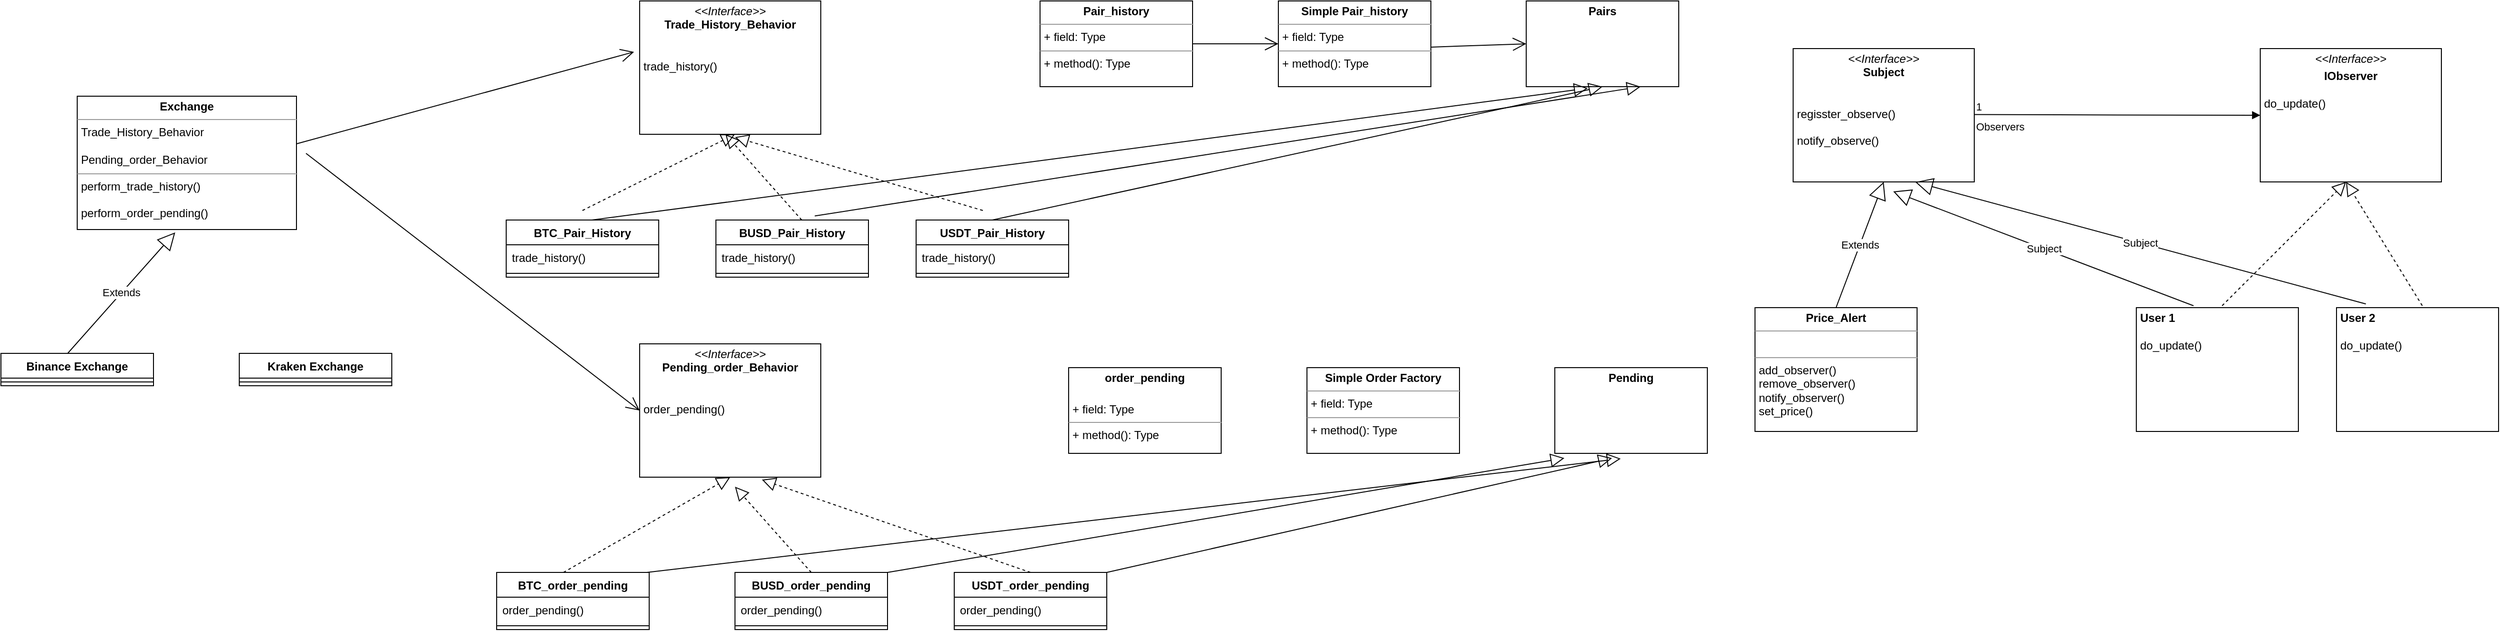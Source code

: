 <mxfile version="21.5.2" type="github">
  <diagram name="Page-1" id="w4T9-c-zakdsH0iH4GYn">
    <mxGraphModel dx="1615" dy="865" grid="1" gridSize="10" guides="1" tooltips="1" connect="1" arrows="1" fold="1" page="1" pageScale="1" pageWidth="3300" pageHeight="2339" math="0" shadow="0">
      <root>
        <mxCell id="0" />
        <mxCell id="1" parent="0" />
        <mxCell id="L4LY4rmguNBgHFEG2ncI-16" value="&lt;p style=&quot;margin:0px;margin-top:4px;text-align:center;&quot;&gt;&lt;b&gt;Exchange&lt;/b&gt;&lt;/p&gt;&lt;hr size=&quot;1&quot;&gt;&lt;p style=&quot;margin:0px;margin-left:4px;&quot;&gt;Trade_History_Behavior&lt;/p&gt;&lt;p style=&quot;margin:0px;margin-left:4px;&quot;&gt;&lt;br&gt;&lt;/p&gt;&lt;p style=&quot;margin:0px;margin-left:4px;&quot;&gt;Pending_order_Behavior&lt;/p&gt;&lt;hr size=&quot;1&quot;&gt;&lt;p style=&quot;margin:0px;margin-left:4px;&quot;&gt;perform_trade_history()&lt;/p&gt;&lt;p style=&quot;margin:0px;margin-left:4px;&quot;&gt;&lt;br&gt;&lt;/p&gt;&lt;p style=&quot;margin:0px;margin-left:4px;&quot;&gt;perform_order_pending()&lt;br&gt;&lt;/p&gt;" style="verticalAlign=top;align=left;overflow=fill;fontSize=12;fontFamily=Helvetica;html=1;whiteSpace=wrap;" vertex="1" parent="1">
          <mxGeometry x="100" y="200" width="230" height="140" as="geometry" />
        </mxCell>
        <mxCell id="L4LY4rmguNBgHFEG2ncI-18" value="&lt;p style=&quot;margin:0px;margin-top:4px;text-align:center;&quot;&gt;&lt;i&gt;&amp;lt;&amp;lt;Interface&amp;gt;&amp;gt;&lt;/i&gt;&lt;br&gt;&lt;b&gt;Trade_History_Behavior&lt;/b&gt;&lt;/p&gt;&lt;p style=&quot;margin:0px;margin-left:4px;&quot;&gt;&lt;br&gt;&lt;/p&gt;&lt;p style=&quot;margin:0px;margin-left:4px;&quot;&gt;&lt;br&gt;&lt;/p&gt;&lt;p style=&quot;margin:0px;margin-left:4px;&quot;&gt;trade_history()&lt;/p&gt;" style="verticalAlign=top;align=left;overflow=fill;fontSize=12;fontFamily=Helvetica;html=1;whiteSpace=wrap;" vertex="1" parent="1">
          <mxGeometry x="690" y="100" width="190" height="140" as="geometry" />
        </mxCell>
        <mxCell id="L4LY4rmguNBgHFEG2ncI-19" value="BTC_Pair_History" style="swimlane;fontStyle=1;align=center;verticalAlign=top;childLayout=stackLayout;horizontal=1;startSize=26;horizontalStack=0;resizeParent=1;resizeParentMax=0;resizeLast=0;collapsible=1;marginBottom=0;whiteSpace=wrap;html=1;" vertex="1" parent="1">
          <mxGeometry x="550" y="330" width="160" height="60" as="geometry" />
        </mxCell>
        <mxCell id="L4LY4rmguNBgHFEG2ncI-20" value="trade_history()" style="text;strokeColor=none;fillColor=none;align=left;verticalAlign=top;spacingLeft=4;spacingRight=4;overflow=hidden;rotatable=0;points=[[0,0.5],[1,0.5]];portConstraint=eastwest;whiteSpace=wrap;html=1;" vertex="1" parent="L4LY4rmguNBgHFEG2ncI-19">
          <mxGeometry y="26" width="160" height="26" as="geometry" />
        </mxCell>
        <mxCell id="L4LY4rmguNBgHFEG2ncI-21" value="" style="line;strokeWidth=1;fillColor=none;align=left;verticalAlign=middle;spacingTop=-1;spacingLeft=3;spacingRight=3;rotatable=0;labelPosition=right;points=[];portConstraint=eastwest;strokeColor=inherit;" vertex="1" parent="L4LY4rmguNBgHFEG2ncI-19">
          <mxGeometry y="52" width="160" height="8" as="geometry" />
        </mxCell>
        <mxCell id="L4LY4rmguNBgHFEG2ncI-23" value="BUSD_Pair_History" style="swimlane;fontStyle=1;align=center;verticalAlign=top;childLayout=stackLayout;horizontal=1;startSize=26;horizontalStack=0;resizeParent=1;resizeParentMax=0;resizeLast=0;collapsible=1;marginBottom=0;whiteSpace=wrap;html=1;" vertex="1" parent="1">
          <mxGeometry x="770" y="330" width="160" height="60" as="geometry" />
        </mxCell>
        <mxCell id="L4LY4rmguNBgHFEG2ncI-24" value="trade_history()" style="text;strokeColor=none;fillColor=none;align=left;verticalAlign=top;spacingLeft=4;spacingRight=4;overflow=hidden;rotatable=0;points=[[0,0.5],[1,0.5]];portConstraint=eastwest;whiteSpace=wrap;html=1;" vertex="1" parent="L4LY4rmguNBgHFEG2ncI-23">
          <mxGeometry y="26" width="160" height="26" as="geometry" />
        </mxCell>
        <mxCell id="L4LY4rmguNBgHFEG2ncI-25" value="" style="line;strokeWidth=1;fillColor=none;align=left;verticalAlign=middle;spacingTop=-1;spacingLeft=3;spacingRight=3;rotatable=0;labelPosition=right;points=[];portConstraint=eastwest;strokeColor=inherit;" vertex="1" parent="L4LY4rmguNBgHFEG2ncI-23">
          <mxGeometry y="52" width="160" height="8" as="geometry" />
        </mxCell>
        <mxCell id="L4LY4rmguNBgHFEG2ncI-27" value="USDT_Pair_History" style="swimlane;fontStyle=1;align=center;verticalAlign=top;childLayout=stackLayout;horizontal=1;startSize=26;horizontalStack=0;resizeParent=1;resizeParentMax=0;resizeLast=0;collapsible=1;marginBottom=0;whiteSpace=wrap;html=1;" vertex="1" parent="1">
          <mxGeometry x="980" y="330" width="160" height="60" as="geometry" />
        </mxCell>
        <mxCell id="L4LY4rmguNBgHFEG2ncI-28" value="trade_history()" style="text;strokeColor=none;fillColor=none;align=left;verticalAlign=top;spacingLeft=4;spacingRight=4;overflow=hidden;rotatable=0;points=[[0,0.5],[1,0.5]];portConstraint=eastwest;whiteSpace=wrap;html=1;" vertex="1" parent="L4LY4rmguNBgHFEG2ncI-27">
          <mxGeometry y="26" width="160" height="26" as="geometry" />
        </mxCell>
        <mxCell id="L4LY4rmguNBgHFEG2ncI-29" value="" style="line;strokeWidth=1;fillColor=none;align=left;verticalAlign=middle;spacingTop=-1;spacingLeft=3;spacingRight=3;rotatable=0;labelPosition=right;points=[];portConstraint=eastwest;strokeColor=inherit;" vertex="1" parent="L4LY4rmguNBgHFEG2ncI-27">
          <mxGeometry y="52" width="160" height="8" as="geometry" />
        </mxCell>
        <mxCell id="L4LY4rmguNBgHFEG2ncI-31" value="&lt;p style=&quot;margin:0px;margin-top:4px;text-align:center;&quot;&gt;&lt;i&gt;&amp;lt;&amp;lt;Interface&amp;gt;&amp;gt;&lt;/i&gt;&lt;br&gt;&lt;b&gt;Pending_order_Behavior&lt;/b&gt;&lt;/p&gt;&lt;p style=&quot;margin:0px;margin-left:4px;&quot;&gt;&lt;br&gt;&lt;/p&gt;&lt;p style=&quot;margin:0px;margin-left:4px;&quot;&gt;&lt;br&gt;&lt;/p&gt;&lt;p style=&quot;margin:0px;margin-left:4px;&quot;&gt;order_pending()&lt;/p&gt;" style="verticalAlign=top;align=left;overflow=fill;fontSize=12;fontFamily=Helvetica;html=1;whiteSpace=wrap;" vertex="1" parent="1">
          <mxGeometry x="690" y="460" width="190" height="140" as="geometry" />
        </mxCell>
        <mxCell id="L4LY4rmguNBgHFEG2ncI-35" value="BTC_order_pending" style="swimlane;fontStyle=1;align=center;verticalAlign=top;childLayout=stackLayout;horizontal=1;startSize=26;horizontalStack=0;resizeParent=1;resizeParentMax=0;resizeLast=0;collapsible=1;marginBottom=0;whiteSpace=wrap;html=1;" vertex="1" parent="1">
          <mxGeometry x="540" y="700" width="160" height="60" as="geometry" />
        </mxCell>
        <mxCell id="L4LY4rmguNBgHFEG2ncI-36" value="order_pending()" style="text;strokeColor=none;fillColor=none;align=left;verticalAlign=top;spacingLeft=4;spacingRight=4;overflow=hidden;rotatable=0;points=[[0,0.5],[1,0.5]];portConstraint=eastwest;whiteSpace=wrap;html=1;" vertex="1" parent="L4LY4rmguNBgHFEG2ncI-35">
          <mxGeometry y="26" width="160" height="26" as="geometry" />
        </mxCell>
        <mxCell id="L4LY4rmguNBgHFEG2ncI-37" value="" style="line;strokeWidth=1;fillColor=none;align=left;verticalAlign=middle;spacingTop=-1;spacingLeft=3;spacingRight=3;rotatable=0;labelPosition=right;points=[];portConstraint=eastwest;strokeColor=inherit;" vertex="1" parent="L4LY4rmguNBgHFEG2ncI-35">
          <mxGeometry y="52" width="160" height="8" as="geometry" />
        </mxCell>
        <mxCell id="L4LY4rmguNBgHFEG2ncI-38" value="BUSD_order_pending" style="swimlane;fontStyle=1;align=center;verticalAlign=top;childLayout=stackLayout;horizontal=1;startSize=26;horizontalStack=0;resizeParent=1;resizeParentMax=0;resizeLast=0;collapsible=1;marginBottom=0;whiteSpace=wrap;html=1;" vertex="1" parent="1">
          <mxGeometry x="790" y="700" width="160" height="60" as="geometry" />
        </mxCell>
        <mxCell id="L4LY4rmguNBgHFEG2ncI-39" value="order_pending()" style="text;strokeColor=none;fillColor=none;align=left;verticalAlign=top;spacingLeft=4;spacingRight=4;overflow=hidden;rotatable=0;points=[[0,0.5],[1,0.5]];portConstraint=eastwest;whiteSpace=wrap;html=1;" vertex="1" parent="L4LY4rmguNBgHFEG2ncI-38">
          <mxGeometry y="26" width="160" height="26" as="geometry" />
        </mxCell>
        <mxCell id="L4LY4rmguNBgHFEG2ncI-40" value="" style="line;strokeWidth=1;fillColor=none;align=left;verticalAlign=middle;spacingTop=-1;spacingLeft=3;spacingRight=3;rotatable=0;labelPosition=right;points=[];portConstraint=eastwest;strokeColor=inherit;" vertex="1" parent="L4LY4rmguNBgHFEG2ncI-38">
          <mxGeometry y="52" width="160" height="8" as="geometry" />
        </mxCell>
        <mxCell id="L4LY4rmguNBgHFEG2ncI-41" value="USDT_order_pending" style="swimlane;fontStyle=1;align=center;verticalAlign=top;childLayout=stackLayout;horizontal=1;startSize=26;horizontalStack=0;resizeParent=1;resizeParentMax=0;resizeLast=0;collapsible=1;marginBottom=0;whiteSpace=wrap;html=1;" vertex="1" parent="1">
          <mxGeometry x="1020" y="700" width="160" height="60" as="geometry" />
        </mxCell>
        <mxCell id="L4LY4rmguNBgHFEG2ncI-42" value="order_pending()" style="text;strokeColor=none;fillColor=none;align=left;verticalAlign=top;spacingLeft=4;spacingRight=4;overflow=hidden;rotatable=0;points=[[0,0.5],[1,0.5]];portConstraint=eastwest;whiteSpace=wrap;html=1;" vertex="1" parent="L4LY4rmguNBgHFEG2ncI-41">
          <mxGeometry y="26" width="160" height="26" as="geometry" />
        </mxCell>
        <mxCell id="L4LY4rmguNBgHFEG2ncI-43" value="" style="line;strokeWidth=1;fillColor=none;align=left;verticalAlign=middle;spacingTop=-1;spacingLeft=3;spacingRight=3;rotatable=0;labelPosition=right;points=[];portConstraint=eastwest;strokeColor=inherit;" vertex="1" parent="L4LY4rmguNBgHFEG2ncI-41">
          <mxGeometry y="52" width="160" height="8" as="geometry" />
        </mxCell>
        <mxCell id="L4LY4rmguNBgHFEG2ncI-44" value="" style="endArrow=block;dashed=1;endFill=0;endSize=12;html=1;rounded=0;entryX=0.5;entryY=1;entryDx=0;entryDy=0;" edge="1" parent="1" target="L4LY4rmguNBgHFEG2ncI-31">
          <mxGeometry width="160" relative="1" as="geometry">
            <mxPoint x="610" y="700" as="sourcePoint" />
            <mxPoint x="770" y="700" as="targetPoint" />
          </mxGeometry>
        </mxCell>
        <mxCell id="L4LY4rmguNBgHFEG2ncI-45" value="" style="endArrow=block;dashed=1;endFill=0;endSize=12;html=1;rounded=0;" edge="1" parent="1">
          <mxGeometry width="160" relative="1" as="geometry">
            <mxPoint x="870" y="700" as="sourcePoint" />
            <mxPoint x="790" y="610" as="targetPoint" />
          </mxGeometry>
        </mxCell>
        <mxCell id="L4LY4rmguNBgHFEG2ncI-46" value="" style="endArrow=block;dashed=1;endFill=0;endSize=12;html=1;rounded=0;entryX=0.675;entryY=1.019;entryDx=0;entryDy=0;entryPerimeter=0;" edge="1" parent="1" target="L4LY4rmguNBgHFEG2ncI-31">
          <mxGeometry width="160" relative="1" as="geometry">
            <mxPoint x="1100" y="700" as="sourcePoint" />
            <mxPoint x="1275" y="600" as="targetPoint" />
          </mxGeometry>
        </mxCell>
        <mxCell id="L4LY4rmguNBgHFEG2ncI-47" value="" style="endArrow=block;dashed=1;endFill=0;endSize=12;html=1;rounded=0;entryX=0.675;entryY=1.019;entryDx=0;entryDy=0;entryPerimeter=0;" edge="1" parent="1">
          <mxGeometry width="160" relative="1" as="geometry">
            <mxPoint x="1050" y="320" as="sourcePoint" />
            <mxPoint x="790" y="243" as="targetPoint" />
          </mxGeometry>
        </mxCell>
        <mxCell id="L4LY4rmguNBgHFEG2ncI-49" value="" style="endArrow=block;dashed=1;endFill=0;endSize=12;html=1;rounded=0;" edge="1" parent="1">
          <mxGeometry width="160" relative="1" as="geometry">
            <mxPoint x="860" y="330" as="sourcePoint" />
            <mxPoint x="780" y="240" as="targetPoint" />
          </mxGeometry>
        </mxCell>
        <mxCell id="L4LY4rmguNBgHFEG2ncI-50" value="" style="endArrow=block;dashed=1;endFill=0;endSize=12;html=1;rounded=0;entryX=0.5;entryY=1;entryDx=0;entryDy=0;" edge="1" parent="1">
          <mxGeometry width="160" relative="1" as="geometry">
            <mxPoint x="630" y="320" as="sourcePoint" />
            <mxPoint x="790" y="240" as="targetPoint" />
          </mxGeometry>
        </mxCell>
        <mxCell id="L4LY4rmguNBgHFEG2ncI-53" value="" style="endArrow=open;endFill=1;endSize=12;html=1;rounded=0;entryX=-0.031;entryY=0.382;entryDx=0;entryDy=0;entryPerimeter=0;" edge="1" parent="1" target="L4LY4rmguNBgHFEG2ncI-18">
          <mxGeometry width="160" relative="1" as="geometry">
            <mxPoint x="330" y="250" as="sourcePoint" />
            <mxPoint x="490" y="250" as="targetPoint" />
          </mxGeometry>
        </mxCell>
        <mxCell id="L4LY4rmguNBgHFEG2ncI-54" value="" style="endArrow=open;endFill=1;endSize=12;html=1;rounded=0;entryX=0;entryY=0.5;entryDx=0;entryDy=0;" edge="1" parent="1" target="L4LY4rmguNBgHFEG2ncI-31">
          <mxGeometry width="160" relative="1" as="geometry">
            <mxPoint x="340" y="260" as="sourcePoint" />
            <mxPoint x="694" y="163" as="targetPoint" />
          </mxGeometry>
        </mxCell>
        <mxCell id="L4LY4rmguNBgHFEG2ncI-55" value="Binance Exchange" style="swimlane;fontStyle=1;align=center;verticalAlign=top;childLayout=stackLayout;horizontal=1;startSize=26;horizontalStack=0;resizeParent=1;resizeParentMax=0;resizeLast=0;collapsible=1;marginBottom=0;whiteSpace=wrap;html=1;" vertex="1" parent="1">
          <mxGeometry x="20" y="470" width="160" height="34" as="geometry" />
        </mxCell>
        <mxCell id="L4LY4rmguNBgHFEG2ncI-57" value="" style="line;strokeWidth=1;fillColor=none;align=left;verticalAlign=middle;spacingTop=-1;spacingLeft=3;spacingRight=3;rotatable=0;labelPosition=right;points=[];portConstraint=eastwest;strokeColor=inherit;" vertex="1" parent="L4LY4rmguNBgHFEG2ncI-55">
          <mxGeometry y="26" width="160" height="8" as="geometry" />
        </mxCell>
        <mxCell id="L4LY4rmguNBgHFEG2ncI-59" value="Kraken Exchange" style="swimlane;fontStyle=1;align=center;verticalAlign=top;childLayout=stackLayout;horizontal=1;startSize=26;horizontalStack=0;resizeParent=1;resizeParentMax=0;resizeLast=0;collapsible=1;marginBottom=0;whiteSpace=wrap;html=1;" vertex="1" parent="1">
          <mxGeometry x="270" y="470" width="160" height="34" as="geometry" />
        </mxCell>
        <mxCell id="L4LY4rmguNBgHFEG2ncI-61" value="" style="line;strokeWidth=1;fillColor=none;align=left;verticalAlign=middle;spacingTop=-1;spacingLeft=3;spacingRight=3;rotatable=0;labelPosition=right;points=[];portConstraint=eastwest;strokeColor=inherit;" vertex="1" parent="L4LY4rmguNBgHFEG2ncI-59">
          <mxGeometry y="26" width="160" height="8" as="geometry" />
        </mxCell>
        <mxCell id="L4LY4rmguNBgHFEG2ncI-63" value="Extends" style="endArrow=block;endSize=16;endFill=0;html=1;rounded=0;entryX=0.447;entryY=1.021;entryDx=0;entryDy=0;entryPerimeter=0;" edge="1" parent="1" target="L4LY4rmguNBgHFEG2ncI-16">
          <mxGeometry width="160" relative="1" as="geometry">
            <mxPoint x="90" y="470" as="sourcePoint" />
            <mxPoint x="250" y="470" as="targetPoint" />
          </mxGeometry>
        </mxCell>
        <mxCell id="L4LY4rmguNBgHFEG2ncI-66" value="&lt;p style=&quot;margin:0px;margin-top:4px;text-align:center;&quot;&gt;&lt;i&gt;&amp;lt;&amp;lt;Interface&amp;gt;&amp;gt;&lt;/i&gt;&lt;br&gt;&lt;b&gt;Subject&lt;/b&gt;&lt;/p&gt;&lt;p style=&quot;margin:0px;margin-left:4px;&quot;&gt;&lt;br&gt;&lt;/p&gt;&lt;p style=&quot;margin:0px;margin-left:4px;&quot;&gt;&lt;br&gt;&lt;/p&gt;&lt;p style=&quot;margin:0px;margin-left:4px;&quot;&gt;regisster_observe()&lt;/p&gt;&lt;p style=&quot;margin:0px;margin-left:4px;&quot;&gt;&lt;br&gt;&lt;/p&gt;&lt;p style=&quot;margin:0px;margin-left:4px;&quot;&gt;notify_observe()&lt;br&gt;&lt;/p&gt;" style="verticalAlign=top;align=left;overflow=fill;fontSize=12;fontFamily=Helvetica;html=1;whiteSpace=wrap;" vertex="1" parent="1">
          <mxGeometry x="1900" y="150" width="190" height="140" as="geometry" />
        </mxCell>
        <mxCell id="L4LY4rmguNBgHFEG2ncI-67" value="&lt;p style=&quot;margin:0px;margin-top:4px;text-align:center;&quot;&gt;&lt;b&gt;Price_Alert&lt;/b&gt;&lt;/p&gt;&lt;hr size=&quot;1&quot;&gt;&lt;p style=&quot;margin:0px;margin-left:4px;&quot;&gt;&lt;br&gt;&lt;/p&gt;&lt;hr size=&quot;1&quot;&gt;&lt;p style=&quot;margin:0px;margin-left:4px;&quot;&gt;add_observer()&lt;/p&gt;&lt;p style=&quot;margin:0px;margin-left:4px;&quot;&gt;remove_observer()&lt;/p&gt;&lt;p style=&quot;margin:0px;margin-left:4px;&quot;&gt;notify_observer()&lt;/p&gt;&lt;p style=&quot;margin:0px;margin-left:4px;&quot;&gt;set_price()&lt;/p&gt;" style="verticalAlign=top;align=left;overflow=fill;fontSize=12;fontFamily=Helvetica;html=1;whiteSpace=wrap;" vertex="1" parent="1">
          <mxGeometry x="1860" y="422" width="170" height="130" as="geometry" />
        </mxCell>
        <mxCell id="L4LY4rmguNBgHFEG2ncI-64" value="Extends" style="endArrow=block;endSize=16;endFill=0;html=1;rounded=0;entryX=0.5;entryY=1;entryDx=0;entryDy=0;exitX=0.5;exitY=0;exitDx=0;exitDy=0;" edge="1" parent="1" source="L4LY4rmguNBgHFEG2ncI-67" target="L4LY4rmguNBgHFEG2ncI-66">
          <mxGeometry width="160" relative="1" as="geometry">
            <mxPoint x="1940" y="410" as="sourcePoint" />
            <mxPoint x="1690" y="300" as="targetPoint" />
          </mxGeometry>
        </mxCell>
        <mxCell id="L4LY4rmguNBgHFEG2ncI-69" value="&lt;p style=&quot;margin:0px;margin-top:4px;text-align:center;&quot;&gt;&lt;i&gt;&amp;lt;&amp;lt;Interface&amp;gt;&amp;gt;&lt;/i&gt;&lt;br&gt;&lt;/p&gt;&lt;p style=&quot;margin:0px;margin-top:4px;text-align:center;&quot;&gt;&lt;b&gt;IObserver&lt;/b&gt;&lt;/p&gt;&lt;p style=&quot;margin:0px;margin-left:4px;&quot;&gt;&lt;br&gt;&lt;/p&gt;&lt;p style=&quot;margin:0px;margin-left:4px;&quot;&gt;do_update()&lt;/p&gt;" style="verticalAlign=top;align=left;overflow=fill;fontSize=12;fontFamily=Helvetica;html=1;whiteSpace=wrap;" vertex="1" parent="1">
          <mxGeometry x="2390" y="150" width="190" height="140" as="geometry" />
        </mxCell>
        <mxCell id="L4LY4rmguNBgHFEG2ncI-70" value="Observers" style="endArrow=block;endFill=1;html=1;edgeStyle=orthogonalEdgeStyle;align=left;verticalAlign=top;rounded=0;entryX=0;entryY=0.5;entryDx=0;entryDy=0;" edge="1" parent="1" target="L4LY4rmguNBgHFEG2ncI-69">
          <mxGeometry x="-1" relative="1" as="geometry">
            <mxPoint x="2090" y="219.23" as="sourcePoint" />
            <mxPoint x="2250" y="219.23" as="targetPoint" />
          </mxGeometry>
        </mxCell>
        <mxCell id="L4LY4rmguNBgHFEG2ncI-71" value="1" style="edgeLabel;resizable=0;html=1;align=left;verticalAlign=bottom;" connectable="0" vertex="1" parent="L4LY4rmguNBgHFEG2ncI-70">
          <mxGeometry x="-1" relative="1" as="geometry" />
        </mxCell>
        <mxCell id="L4LY4rmguNBgHFEG2ncI-73" value="&lt;p style=&quot;margin:0px;margin-top:4px;text-align:center;&quot;&gt;&lt;/p&gt;&lt;p style=&quot;margin:0px;margin-left:4px;&quot;&gt;&lt;b&gt;User 1&lt;/b&gt;&lt;/p&gt;&lt;p style=&quot;margin:0px;margin-left:4px;&quot;&gt;&lt;/p&gt;&lt;p style=&quot;margin:0px;margin-left:4px;&quot;&gt;&lt;br&gt;&lt;/p&gt;&lt;p style=&quot;margin:0px;margin-left:4px;&quot;&gt;do_update()&lt;/p&gt;" style="verticalAlign=top;align=left;overflow=fill;fontSize=12;fontFamily=Helvetica;html=1;whiteSpace=wrap;" vertex="1" parent="1">
          <mxGeometry x="2260" y="422" width="170" height="130" as="geometry" />
        </mxCell>
        <mxCell id="L4LY4rmguNBgHFEG2ncI-76" value="&lt;p style=&quot;margin:0px;margin-top:4px;text-align:center;&quot;&gt;&lt;/p&gt;&lt;p style=&quot;margin:0px;margin-left:4px;&quot;&gt;&lt;b&gt;User 2&lt;/b&gt;&lt;/p&gt;&lt;p style=&quot;margin:0px;margin-left:4px;&quot;&gt;&lt;/p&gt;&lt;p style=&quot;margin:0px;margin-left:4px;&quot;&gt;&lt;br&gt;&lt;/p&gt;&lt;p style=&quot;margin:0px;margin-left:4px;&quot;&gt;do_update()&lt;/p&gt;" style="verticalAlign=top;align=left;overflow=fill;fontSize=12;fontFamily=Helvetica;html=1;whiteSpace=wrap;" vertex="1" parent="1">
          <mxGeometry x="2470" y="422" width="170" height="130" as="geometry" />
        </mxCell>
        <mxCell id="L4LY4rmguNBgHFEG2ncI-77" value="" style="endArrow=block;dashed=1;endFill=0;endSize=12;html=1;rounded=0;entryX=0.5;entryY=1;entryDx=0;entryDy=0;" edge="1" parent="1">
          <mxGeometry width="160" relative="1" as="geometry">
            <mxPoint x="2350" y="420" as="sourcePoint" />
            <mxPoint x="2480" y="290" as="targetPoint" />
          </mxGeometry>
        </mxCell>
        <mxCell id="L4LY4rmguNBgHFEG2ncI-78" value="" style="endArrow=block;dashed=1;endFill=0;endSize=12;html=1;rounded=0;" edge="1" parent="1">
          <mxGeometry width="160" relative="1" as="geometry">
            <mxPoint x="2560" y="420" as="sourcePoint" />
            <mxPoint x="2480" y="290" as="targetPoint" />
          </mxGeometry>
        </mxCell>
        <mxCell id="L4LY4rmguNBgHFEG2ncI-79" value="Subject" style="endArrow=block;endSize=16;endFill=0;html=1;rounded=0;entryX=0.5;entryY=1;entryDx=0;entryDy=0;" edge="1" parent="1">
          <mxGeometry width="160" relative="1" as="geometry">
            <mxPoint x="2320" y="420" as="sourcePoint" />
            <mxPoint x="2005" y="300" as="targetPoint" />
          </mxGeometry>
        </mxCell>
        <mxCell id="L4LY4rmguNBgHFEG2ncI-80" value="Subject" style="endArrow=block;endSize=16;endFill=0;html=1;rounded=0;entryX=0.674;entryY=1.001;entryDx=0;entryDy=0;exitX=0.181;exitY=-0.03;exitDx=0;exitDy=0;exitPerimeter=0;entryPerimeter=0;" edge="1" parent="1" source="L4LY4rmguNBgHFEG2ncI-76" target="L4LY4rmguNBgHFEG2ncI-66">
          <mxGeometry width="160" relative="1" as="geometry">
            <mxPoint x="1965" y="442" as="sourcePoint" />
            <mxPoint x="2015" y="310" as="targetPoint" />
          </mxGeometry>
        </mxCell>
        <mxCell id="L4LY4rmguNBgHFEG2ncI-81" value="&lt;p style=&quot;margin:0px;margin-top:4px;text-align:center;&quot;&gt;&lt;b&gt;Pair_history&lt;/b&gt;&lt;/p&gt;&lt;hr size=&quot;1&quot;&gt;&lt;p style=&quot;margin:0px;margin-left:4px;&quot;&gt;+ field: Type&lt;/p&gt;&lt;hr size=&quot;1&quot;&gt;&lt;p style=&quot;margin:0px;margin-left:4px;&quot;&gt;+ method(): Type&lt;/p&gt;" style="verticalAlign=top;align=left;overflow=fill;fontSize=12;fontFamily=Helvetica;html=1;whiteSpace=wrap;" vertex="1" parent="1">
          <mxGeometry x="1110" y="100" width="160" height="90" as="geometry" />
        </mxCell>
        <mxCell id="L4LY4rmguNBgHFEG2ncI-83" value="&lt;p style=&quot;margin:0px;margin-top:4px;text-align:center;&quot;&gt;&lt;b&gt;Simple Pair_history&lt;/b&gt;&lt;/p&gt;&lt;hr size=&quot;1&quot;&gt;&lt;p style=&quot;margin:0px;margin-left:4px;&quot;&gt;+ field: Type&lt;/p&gt;&lt;hr size=&quot;1&quot;&gt;&lt;p style=&quot;margin:0px;margin-left:4px;&quot;&gt;+ method(): Type&lt;/p&gt;" style="verticalAlign=top;align=left;overflow=fill;fontSize=12;fontFamily=Helvetica;html=1;whiteSpace=wrap;" vertex="1" parent="1">
          <mxGeometry x="1360" y="100" width="160" height="90" as="geometry" />
        </mxCell>
        <mxCell id="L4LY4rmguNBgHFEG2ncI-84" value="&lt;p style=&quot;margin:0px;margin-top:4px;text-align:center;&quot;&gt;&lt;b&gt;Pairs&lt;/b&gt;&lt;/p&gt;" style="verticalAlign=top;align=left;overflow=fill;fontSize=12;fontFamily=Helvetica;html=1;whiteSpace=wrap;" vertex="1" parent="1">
          <mxGeometry x="1620" y="100" width="160" height="90" as="geometry" />
        </mxCell>
        <mxCell id="L4LY4rmguNBgHFEG2ncI-86" value="" style="endArrow=block;endFill=0;endSize=12;html=1;rounded=0;entryX=0.404;entryY=1.018;entryDx=0;entryDy=0;entryPerimeter=0;" edge="1" parent="1" target="L4LY4rmguNBgHFEG2ncI-84">
          <mxGeometry width="160" relative="1" as="geometry">
            <mxPoint x="640" y="330" as="sourcePoint" />
            <mxPoint x="800" y="250" as="targetPoint" />
          </mxGeometry>
        </mxCell>
        <mxCell id="L4LY4rmguNBgHFEG2ncI-87" value="" style="endArrow=block;endFill=0;endSize=12;html=1;rounded=0;entryX=0.5;entryY=1;entryDx=0;entryDy=0;" edge="1" parent="1" target="L4LY4rmguNBgHFEG2ncI-84">
          <mxGeometry width="160" relative="1" as="geometry">
            <mxPoint x="1060" y="330" as="sourcePoint" />
            <mxPoint x="800" y="253" as="targetPoint" />
          </mxGeometry>
        </mxCell>
        <mxCell id="L4LY4rmguNBgHFEG2ncI-88" value="" style="endArrow=block;endFill=0;endSize=12;html=1;rounded=0;entryX=0.75;entryY=1;entryDx=0;entryDy=0;exitX=0.648;exitY=-0.071;exitDx=0;exitDy=0;exitPerimeter=0;" edge="1" parent="1" source="L4LY4rmguNBgHFEG2ncI-23" target="L4LY4rmguNBgHFEG2ncI-84">
          <mxGeometry width="160" relative="1" as="geometry">
            <mxPoint x="870" y="340" as="sourcePoint" />
            <mxPoint x="790" y="250" as="targetPoint" />
          </mxGeometry>
        </mxCell>
        <mxCell id="L4LY4rmguNBgHFEG2ncI-89" value="" style="endArrow=open;endFill=1;endSize=12;html=1;rounded=0;entryX=0;entryY=0.5;entryDx=0;entryDy=0;exitX=1;exitY=0.5;exitDx=0;exitDy=0;" edge="1" parent="1" source="L4LY4rmguNBgHFEG2ncI-81" target="L4LY4rmguNBgHFEG2ncI-83">
          <mxGeometry width="160" relative="1" as="geometry">
            <mxPoint x="1290" y="150" as="sourcePoint" />
            <mxPoint x="1644" y="53" as="targetPoint" />
          </mxGeometry>
        </mxCell>
        <mxCell id="L4LY4rmguNBgHFEG2ncI-90" value="" style="endArrow=open;endFill=1;endSize=12;html=1;rounded=0;entryX=0;entryY=0.5;entryDx=0;entryDy=0;exitX=1;exitY=0.5;exitDx=0;exitDy=0;" edge="1" parent="1" target="L4LY4rmguNBgHFEG2ncI-84">
          <mxGeometry width="160" relative="1" as="geometry">
            <mxPoint x="1520" y="148.46" as="sourcePoint" />
            <mxPoint x="1610" y="148.46" as="targetPoint" />
          </mxGeometry>
        </mxCell>
        <mxCell id="L4LY4rmguNBgHFEG2ncI-91" value="&lt;p style=&quot;margin:0px;margin-top:4px;text-align:center;&quot;&gt;&lt;b&gt;order_pending&lt;/b&gt;&lt;/p&gt;&lt;p style=&quot;margin:0px;margin-top:4px;text-align:center;&quot;&gt;&lt;b&gt;&lt;br&gt;&lt;/b&gt;&lt;/p&gt;&lt;p style=&quot;margin:0px;margin-left:4px;&quot;&gt;+ field: Type&lt;/p&gt;&lt;hr size=&quot;1&quot;&gt;&lt;p style=&quot;margin:0px;margin-left:4px;&quot;&gt;+ method(): Type&lt;/p&gt;" style="verticalAlign=top;align=left;overflow=fill;fontSize=12;fontFamily=Helvetica;html=1;whiteSpace=wrap;" vertex="1" parent="1">
          <mxGeometry x="1140" y="485" width="160" height="90" as="geometry" />
        </mxCell>
        <mxCell id="L4LY4rmguNBgHFEG2ncI-92" value="&lt;p style=&quot;margin:0px;margin-top:4px;text-align:center;&quot;&gt;&lt;b&gt;Simple Order Factory&lt;/b&gt;&lt;/p&gt;&lt;hr size=&quot;1&quot;&gt;&lt;p style=&quot;margin:0px;margin-left:4px;&quot;&gt;+ field: Type&lt;/p&gt;&lt;hr size=&quot;1&quot;&gt;&lt;p style=&quot;margin:0px;margin-left:4px;&quot;&gt;+ method(): Type&lt;/p&gt;" style="verticalAlign=top;align=left;overflow=fill;fontSize=12;fontFamily=Helvetica;html=1;whiteSpace=wrap;" vertex="1" parent="1">
          <mxGeometry x="1390" y="485" width="160" height="90" as="geometry" />
        </mxCell>
        <mxCell id="L4LY4rmguNBgHFEG2ncI-93" value="&lt;p style=&quot;margin:0px;margin-top:4px;text-align:center;&quot;&gt;&lt;b&gt;Pending&lt;/b&gt;&lt;/p&gt;" style="verticalAlign=top;align=left;overflow=fill;fontSize=12;fontFamily=Helvetica;html=1;whiteSpace=wrap;" vertex="1" parent="1">
          <mxGeometry x="1650" y="485" width="160" height="90" as="geometry" />
        </mxCell>
        <mxCell id="L4LY4rmguNBgHFEG2ncI-94" value="" style="endArrow=block;endFill=0;endSize=12;html=1;rounded=0;entryX=0.432;entryY=1.062;entryDx=0;entryDy=0;entryPerimeter=0;" edge="1" parent="1" target="L4LY4rmguNBgHFEG2ncI-93">
          <mxGeometry width="160" relative="1" as="geometry">
            <mxPoint x="697.5" y="700" as="sourcePoint" />
            <mxPoint x="1742.5" y="562" as="targetPoint" />
          </mxGeometry>
        </mxCell>
        <mxCell id="L4LY4rmguNBgHFEG2ncI-95" value="" style="endArrow=block;endFill=0;endSize=12;html=1;rounded=0;exitX=1;exitY=0;exitDx=0;exitDy=0;" edge="1" parent="1" source="L4LY4rmguNBgHFEG2ncI-38">
          <mxGeometry width="160" relative="1" as="geometry">
            <mxPoint x="707.5" y="710" as="sourcePoint" />
            <mxPoint x="1660" y="580" as="targetPoint" />
          </mxGeometry>
        </mxCell>
        <mxCell id="L4LY4rmguNBgHFEG2ncI-96" value="" style="endArrow=block;endFill=0;endSize=12;html=1;rounded=0;exitX=1;exitY=0;exitDx=0;exitDy=0;" edge="1" parent="1" source="L4LY4rmguNBgHFEG2ncI-41">
          <mxGeometry width="160" relative="1" as="geometry">
            <mxPoint x="960" y="710" as="sourcePoint" />
            <mxPoint x="1710" y="580" as="targetPoint" />
          </mxGeometry>
        </mxCell>
      </root>
    </mxGraphModel>
  </diagram>
</mxfile>

